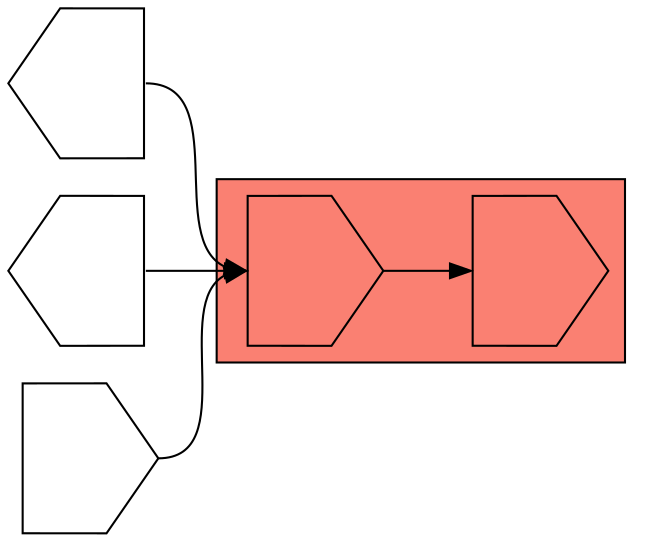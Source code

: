 digraph asm {
	rotate=90;
	edge [headport=n,tailport=s];
subgraph cluster_C17735_4084 {
	17735 [label="",height=1,width=1,shape=invhouse];
	4084 [label="",height=1,width=1,shape=invhouse];
	style=filled;
	fillcolor=salmon;
}
	5052 [label="",height=1,width=1,shape=invhouse];
	9752 [label="",height=1,width=1,shape=house];
	12751 [label="",height=1,width=1,shape=house];
	17735 -> 4084
	5052 -> 17735
	9752 -> 17735
	12751 -> 17735
}